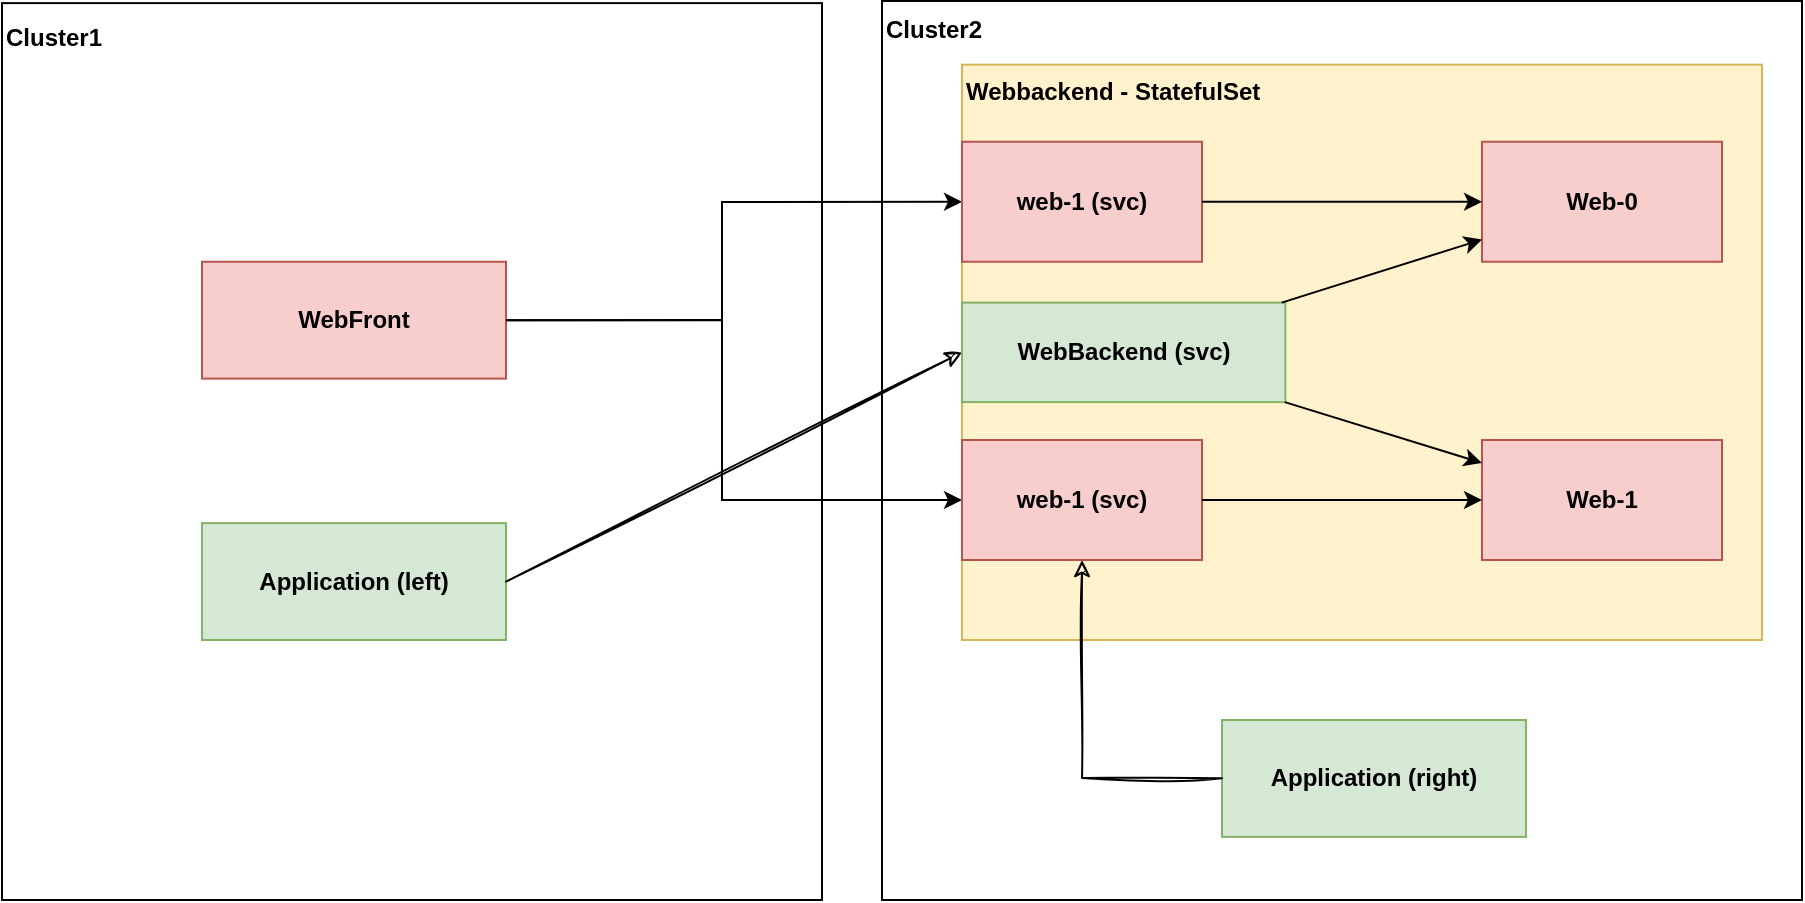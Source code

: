 <mxfile version="16.6.7" type="device"><diagram id="lY3LR0uxIdXwV4HUmtDP" name="Page-1"><mxGraphModel dx="2062" dy="1122" grid="1" gridSize="10" guides="1" tooltips="1" connect="1" arrows="1" fold="1" page="1" pageScale="1" pageWidth="850" pageHeight="1100" math="0" shadow="0"><root><mxCell id="0"/><mxCell id="1" parent="0"/><mxCell id="whsFiJ671sFR5l-RuW1t-6" value="" style="rounded=0;whiteSpace=wrap;html=1;labelBackgroundColor=none;fontSize=12;fontColor=#000000;" parent="1" vertex="1"><mxGeometry x="50" y="71.56" width="410" height="448.44" as="geometry"/></mxCell><mxCell id="whsFiJ671sFR5l-RuW1t-8" value="" style="rounded=0;whiteSpace=wrap;html=1;labelBackgroundColor=none;fontSize=12;fontColor=#000000;" parent="1" vertex="1"><mxGeometry x="490" y="70.5" width="460" height="449.5" as="geometry"/></mxCell><mxCell id="whsFiJ671sFR5l-RuW1t-12" value="" style="rounded=0;whiteSpace=wrap;html=1;labelBackgroundColor=none;fillColor=#fff2cc;strokeColor=#d6b656;fontStyle=1" parent="1" vertex="1"><mxGeometry x="530" y="102.34" width="400" height="287.66" as="geometry"/></mxCell><mxCell id="whsFiJ671sFR5l-RuW1t-13" value="WebFront" style="rounded=0;whiteSpace=wrap;html=1;labelBackgroundColor=none;fillColor=#f8cecc;strokeColor=#b85450;fontStyle=1" parent="1" vertex="1"><mxGeometry x="150" y="200.87" width="152" height="58.44" as="geometry"/></mxCell><mxCell id="whsFiJ671sFR5l-RuW1t-16" value="&lt;span style=&quot;color: rgb(0 , 0 , 0) ; font-family: &amp;#34;helvetica&amp;#34; ; font-size: 12px ; font-style: normal ; font-weight: 700 ; letter-spacing: normal ; text-align: center ; text-indent: 0px ; text-transform: none ; word-spacing: 0px ; display: inline ; float: none&quot;&gt;Cluster1&lt;/span&gt;" style="text;whiteSpace=wrap;html=1;labelBackgroundColor=none;" parent="1" vertex="1"><mxGeometry x="50" y="75.28" width="152" height="27.06" as="geometry"/></mxCell><mxCell id="whsFiJ671sFR5l-RuW1t-17" value="&lt;span style=&quot;color: rgb(0 , 0 , 0) ; font-family: &amp;#34;helvetica&amp;#34; ; font-size: 12px ; font-style: normal ; font-weight: 700 ; letter-spacing: normal ; text-align: center ; text-indent: 0px ; text-transform: none ; word-spacing: 0px ; display: inline ; float: none&quot;&gt;Cluster2&lt;/span&gt;" style="text;whiteSpace=wrap;html=1;labelBackgroundColor=none;" parent="1" vertex="1"><mxGeometry x="490" y="70.5" width="152" height="27.06" as="geometry"/></mxCell><mxCell id="whsFiJ671sFR5l-RuW1t-45" value="&lt;span style=&quot;color: rgb(0 , 0 , 0) ; font-family: &amp;#34;helvetica&amp;#34; ; font-size: 12px ; font-style: normal ; font-weight: 700 ; letter-spacing: normal ; text-align: center ; text-indent: 0px ; text-transform: none ; word-spacing: 0px ; display: inline ; float: none&quot;&gt;Webbackend - StatefulSet&lt;/span&gt;" style="text;whiteSpace=wrap;html=1;labelBackgroundColor=none;" parent="1" vertex="1"><mxGeometry x="530" y="102.34" width="152" height="27.06" as="geometry"/></mxCell><mxCell id="whsFiJ671sFR5l-RuW1t-46" value="Web-0" style="rounded=0;whiteSpace=wrap;html=1;labelBackgroundColor=none;fillColor=#f8cecc;strokeColor=#b85450;fontStyle=1" parent="1" vertex="1"><mxGeometry x="790" y="140.87" width="120" height="60" as="geometry"/></mxCell><mxCell id="whsFiJ671sFR5l-RuW1t-47" value="Web-1" style="rounded=0;whiteSpace=wrap;html=1;labelBackgroundColor=none;fillColor=#f8cecc;strokeColor=#b85450;fontStyle=1" parent="1" vertex="1"><mxGeometry x="790" y="290" width="120" height="60" as="geometry"/></mxCell><mxCell id="whsFiJ671sFR5l-RuW1t-48" value="WebBackend (svc)" style="rounded=0;whiteSpace=wrap;html=1;labelBackgroundColor=none;fillColor=#d5e8d4;strokeColor=#82b366;fontStyle=1" parent="1" vertex="1"><mxGeometry x="530" y="221.3" width="161.69" height="49.75" as="geometry"/></mxCell><mxCell id="whsFiJ671sFR5l-RuW1t-49" value="" style="endArrow=classic;html=1;rounded=0;exitX=1;exitY=0.5;exitDx=0;exitDy=0;entryX=0;entryY=0.5;entryDx=0;entryDy=0;" parent="1" source="whsFiJ671sFR5l-RuW1t-13" target="oYGNoZaQ_ZvykYdHCDBo-2" edge="1"><mxGeometry width="50" height="50" relative="1" as="geometry"><mxPoint x="700" y="470" as="sourcePoint"/><mxPoint x="750" y="420" as="targetPoint"/><Array as="points"><mxPoint x="410" y="230"/><mxPoint x="410" y="171"/></Array></mxGeometry></mxCell><mxCell id="whsFiJ671sFR5l-RuW1t-50" value="" style="endArrow=classic;html=1;rounded=0;exitX=1;exitY=0.5;exitDx=0;exitDy=0;entryX=0;entryY=0.5;entryDx=0;entryDy=0;" parent="1" source="whsFiJ671sFR5l-RuW1t-13" target="oYGNoZaQ_ZvykYdHCDBo-1" edge="1"><mxGeometry width="50" height="50" relative="1" as="geometry"><mxPoint x="290" y="242.09" as="sourcePoint"/><mxPoint x="780" y="195" as="targetPoint"/><Array as="points"><mxPoint x="410" y="230"/><mxPoint x="410" y="320"/></Array></mxGeometry></mxCell><mxCell id="whsFiJ671sFR5l-RuW1t-51" value="Application (left)" style="rounded=0;whiteSpace=wrap;html=1;labelBackgroundColor=none;fillColor=#d5e8d4;strokeColor=#82b366;fontStyle=1" parent="1" vertex="1"><mxGeometry x="150" y="331.56" width="152" height="58.44" as="geometry"/></mxCell><mxCell id="whsFiJ671sFR5l-RuW1t-52" value="" style="endArrow=classic;html=1;rounded=0;exitX=1;exitY=0.5;exitDx=0;exitDy=0;entryX=0;entryY=0.5;entryDx=0;entryDy=0;sketch=1;" parent="1" source="whsFiJ671sFR5l-RuW1t-51" target="whsFiJ671sFR5l-RuW1t-48" edge="1"><mxGeometry width="50" height="50" relative="1" as="geometry"><mxPoint x="312" y="240.09" as="sourcePoint"/><mxPoint x="780" y="310" as="targetPoint"/></mxGeometry></mxCell><mxCell id="whsFiJ671sFR5l-RuW1t-53" value="" style="endArrow=classic;html=1;rounded=0;" parent="1" source="whsFiJ671sFR5l-RuW1t-48" target="whsFiJ671sFR5l-RuW1t-47" edge="1"><mxGeometry width="50" height="50" relative="1" as="geometry"><mxPoint x="460" y="570.09" as="sourcePoint"/><mxPoint x="928" y="640" as="targetPoint"/></mxGeometry></mxCell><mxCell id="whsFiJ671sFR5l-RuW1t-54" value="" style="endArrow=classic;html=1;rounded=0;" parent="1" source="whsFiJ671sFR5l-RuW1t-48" target="whsFiJ671sFR5l-RuW1t-46" edge="1"><mxGeometry width="50" height="50" relative="1" as="geometry"><mxPoint x="701.69" y="269.884" as="sourcePoint"/><mxPoint x="780" y="292.597" as="targetPoint"/></mxGeometry></mxCell><mxCell id="oYGNoZaQ_ZvykYdHCDBo-1" value="web-1 (svc)" style="rounded=0;whiteSpace=wrap;html=1;labelBackgroundColor=none;fillColor=#f8cecc;strokeColor=#b85450;fontStyle=1" vertex="1" parent="1"><mxGeometry x="530" y="290" width="120" height="60" as="geometry"/></mxCell><mxCell id="oYGNoZaQ_ZvykYdHCDBo-2" value="web-1 (svc)" style="rounded=0;whiteSpace=wrap;html=1;labelBackgroundColor=none;fillColor=#f8cecc;strokeColor=#b85450;fontStyle=1" vertex="1" parent="1"><mxGeometry x="530" y="140.87" width="120" height="60" as="geometry"/></mxCell><mxCell id="oYGNoZaQ_ZvykYdHCDBo-3" value="" style="endArrow=classic;html=1;rounded=0;" edge="1" parent="1" source="oYGNoZaQ_ZvykYdHCDBo-2" target="whsFiJ671sFR5l-RuW1t-46"><mxGeometry width="50" height="50" relative="1" as="geometry"><mxPoint x="699.843" y="231.3" as="sourcePoint"/><mxPoint x="800" y="199.763" as="targetPoint"/></mxGeometry></mxCell><mxCell id="oYGNoZaQ_ZvykYdHCDBo-4" value="" style="endArrow=classic;html=1;rounded=0;" edge="1" parent="1" source="oYGNoZaQ_ZvykYdHCDBo-1" target="whsFiJ671sFR5l-RuW1t-47"><mxGeometry width="50" height="50" relative="1" as="geometry"><mxPoint x="660" y="180.87" as="sourcePoint"/><mxPoint x="800" y="180.87" as="targetPoint"/></mxGeometry></mxCell><mxCell id="oYGNoZaQ_ZvykYdHCDBo-5" value="Application (right)" style="rounded=0;whiteSpace=wrap;html=1;labelBackgroundColor=none;fillColor=#d5e8d4;strokeColor=#82b366;fontStyle=1" vertex="1" parent="1"><mxGeometry x="660" y="430" width="152" height="58.44" as="geometry"/></mxCell><mxCell id="oYGNoZaQ_ZvykYdHCDBo-6" value="" style="endArrow=classic;html=1;rounded=0;sketch=1;" edge="1" parent="1" source="oYGNoZaQ_ZvykYdHCDBo-5" target="oYGNoZaQ_ZvykYdHCDBo-1"><mxGeometry width="50" height="50" relative="1" as="geometry"><mxPoint x="312" y="370.78" as="sourcePoint"/><mxPoint x="540" y="256.175" as="targetPoint"/><Array as="points"><mxPoint x="590" y="459"/></Array></mxGeometry></mxCell></root></mxGraphModel></diagram></mxfile>